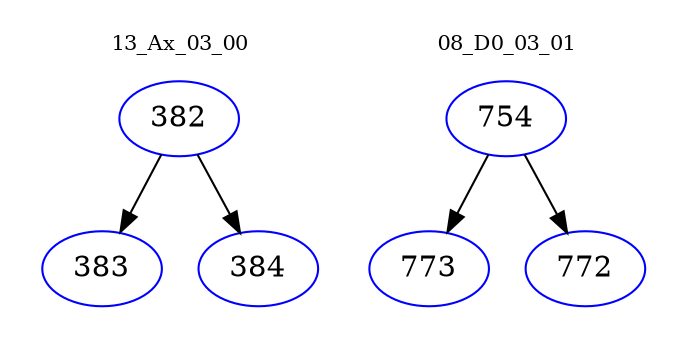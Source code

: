 digraph{
subgraph cluster_0 {
color = white
label = "13_Ax_03_00";
fontsize=10;
T0_382 [label="382", color="blue"]
T0_382 -> T0_383 [color="black"]
T0_383 [label="383", color="blue"]
T0_382 -> T0_384 [color="black"]
T0_384 [label="384", color="blue"]
}
subgraph cluster_1 {
color = white
label = "08_D0_03_01";
fontsize=10;
T1_754 [label="754", color="blue"]
T1_754 -> T1_773 [color="black"]
T1_773 [label="773", color="blue"]
T1_754 -> T1_772 [color="black"]
T1_772 [label="772", color="blue"]
}
}
